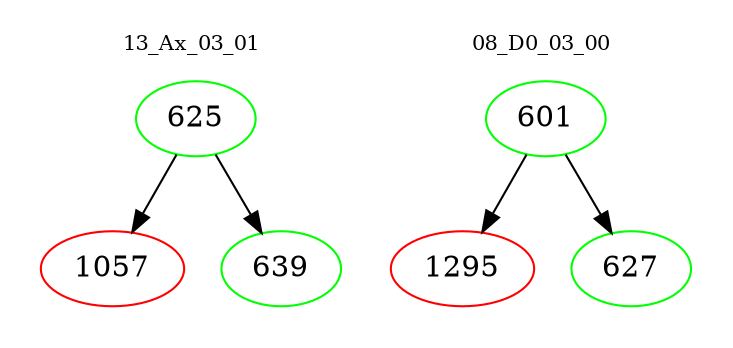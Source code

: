 digraph{
subgraph cluster_0 {
color = white
label = "13_Ax_03_01";
fontsize=10;
T0_625 [label="625", color="green"]
T0_625 -> T0_1057 [color="black"]
T0_1057 [label="1057", color="red"]
T0_625 -> T0_639 [color="black"]
T0_639 [label="639", color="green"]
}
subgraph cluster_1 {
color = white
label = "08_D0_03_00";
fontsize=10;
T1_601 [label="601", color="green"]
T1_601 -> T1_1295 [color="black"]
T1_1295 [label="1295", color="red"]
T1_601 -> T1_627 [color="black"]
T1_627 [label="627", color="green"]
}
}
